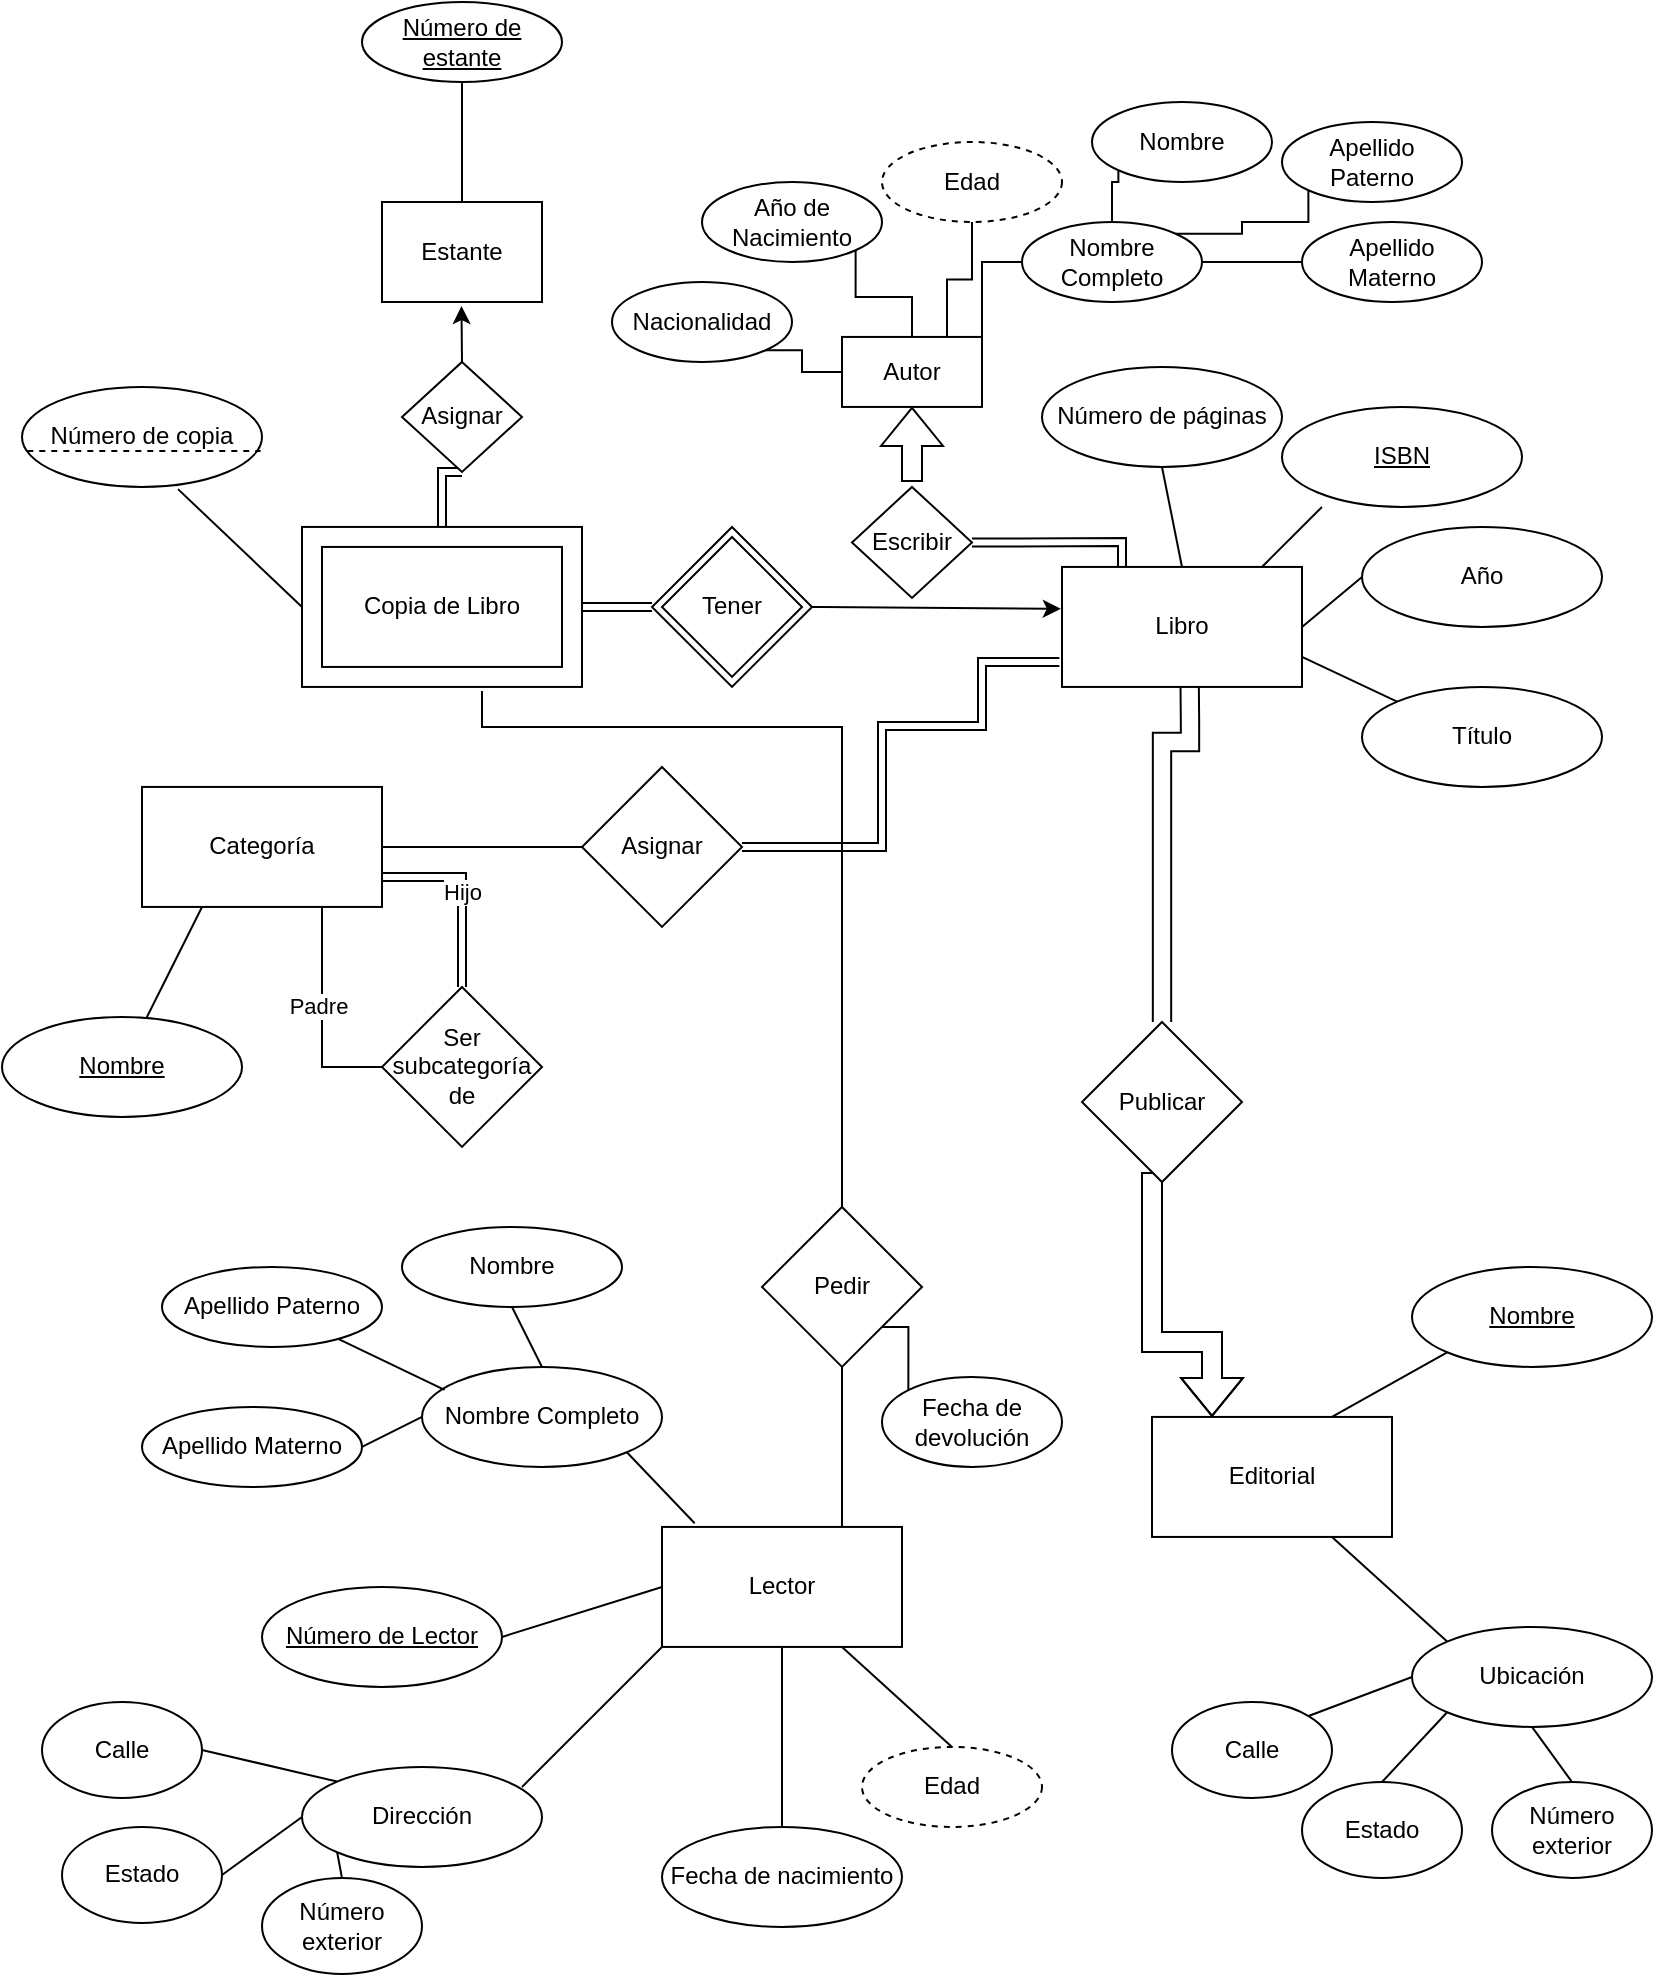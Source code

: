 <mxfile version="24.7.10">
  <diagram name="Page-1" id="eqq6CvEaXlRUar0ok19Y">
    <mxGraphModel grid="1" page="1" gridSize="10" guides="1" tooltips="1" connect="1" arrows="1" fold="1" pageScale="1" pageWidth="850" pageHeight="1100" background="none" math="0" shadow="0">
      <root>
        <mxCell id="0" />
        <mxCell id="1" parent="0" />
        <mxCell id="QWLUl-Ayc574_Iat3-mf-1" value="" style="rounded=0;whiteSpace=wrap;html=1;" vertex="1" parent="1">
          <mxGeometry x="155" y="372.47" width="140" height="80" as="geometry" />
        </mxCell>
        <mxCell id="UNGKWyFu4V4kKL_8pKXb-60" style="edgeStyle=orthogonalEdgeStyle;rounded=0;orthogonalLoop=1;jettySize=auto;html=1;endArrow=none;endFill=0;" edge="1" parent="1" target="UNGKWyFu4V4kKL_8pKXb-58">
          <mxGeometry relative="1" as="geometry">
            <Array as="points">
              <mxPoint x="245" y="454.47" />
              <mxPoint x="245" y="472.47" />
              <mxPoint x="425" y="472.47" />
            </Array>
            <mxPoint x="245" y="454.47" as="sourcePoint" />
          </mxGeometry>
        </mxCell>
        <mxCell id="UNGKWyFu4V4kKL_8pKXb-1" value="Copia de Libro" style="rounded=0;whiteSpace=wrap;html=1;" vertex="1" parent="1">
          <mxGeometry x="165" y="382.47" width="120" height="60" as="geometry" />
        </mxCell>
        <mxCell id="UNGKWyFu4V4kKL_8pKXb-2" value="Número de copia" style="ellipse;whiteSpace=wrap;html=1;" vertex="1" parent="1">
          <mxGeometry x="15" y="302.47" width="120" height="50" as="geometry" />
        </mxCell>
        <mxCell id="UNGKWyFu4V4kKL_8pKXb-4" value="Libro" style="rounded=0;whiteSpace=wrap;html=1;" vertex="1" parent="1">
          <mxGeometry x="535" y="392.47" width="120" height="60" as="geometry" />
        </mxCell>
        <mxCell id="UNGKWyFu4V4kKL_8pKXb-5" value="&lt;u&gt;ISBN&lt;/u&gt;" style="ellipse;whiteSpace=wrap;html=1;" vertex="1" parent="1">
          <mxGeometry x="645" y="312.47" width="120" height="50" as="geometry" />
        </mxCell>
        <mxCell id="UNGKWyFu4V4kKL_8pKXb-6" value="Año" style="ellipse;whiteSpace=wrap;html=1;" vertex="1" parent="1">
          <mxGeometry x="685" y="372.47" width="120" height="50" as="geometry" />
        </mxCell>
        <mxCell id="UNGKWyFu4V4kKL_8pKXb-7" value="Título" style="ellipse;whiteSpace=wrap;html=1;" vertex="1" parent="1">
          <mxGeometry x="685" y="452.47" width="120" height="50" as="geometry" />
        </mxCell>
        <mxCell id="QWLUl-Ayc574_Iat3-mf-25" style="edgeStyle=orthogonalEdgeStyle;rounded=0;orthogonalLoop=1;jettySize=auto;html=1;entryX=0;entryY=1;entryDx=0;entryDy=0;endArrow=none;endFill=0;" edge="1" parent="1" source="UNGKWyFu4V4kKL_8pKXb-8" target="QWLUl-Ayc574_Iat3-mf-17">
          <mxGeometry relative="1" as="geometry" />
        </mxCell>
        <mxCell id="QWLUl-Ayc574_Iat3-mf-26" style="edgeStyle=orthogonalEdgeStyle;rounded=0;orthogonalLoop=1;jettySize=auto;html=1;exitX=1;exitY=0;exitDx=0;exitDy=0;entryX=0;entryY=1;entryDx=0;entryDy=0;endArrow=none;endFill=0;" edge="1" parent="1" source="UNGKWyFu4V4kKL_8pKXb-8" target="QWLUl-Ayc574_Iat3-mf-18">
          <mxGeometry relative="1" as="geometry">
            <Array as="points">
              <mxPoint x="625" y="226" />
              <mxPoint x="625" y="220" />
              <mxPoint x="658" y="220" />
            </Array>
          </mxGeometry>
        </mxCell>
        <mxCell id="QWLUl-Ayc574_Iat3-mf-27" style="edgeStyle=orthogonalEdgeStyle;rounded=0;orthogonalLoop=1;jettySize=auto;html=1;entryX=0;entryY=0.5;entryDx=0;entryDy=0;endArrow=none;endFill=0;" edge="1" parent="1" source="UNGKWyFu4V4kKL_8pKXb-8" target="QWLUl-Ayc574_Iat3-mf-19">
          <mxGeometry relative="1" as="geometry" />
        </mxCell>
        <mxCell id="UNGKWyFu4V4kKL_8pKXb-8" value="Nombre Completo" style="ellipse;whiteSpace=wrap;html=1;" vertex="1" parent="1">
          <mxGeometry x="515" y="220" width="90" height="40" as="geometry" />
        </mxCell>
        <mxCell id="UNGKWyFu4V4kKL_8pKXb-9" value="Número de páginas" style="ellipse;whiteSpace=wrap;html=1;" vertex="1" parent="1">
          <mxGeometry x="525" y="292.47" width="120" height="50" as="geometry" />
        </mxCell>
        <mxCell id="UNGKWyFu4V4kKL_8pKXb-10" value="Editorial" style="rounded=0;whiteSpace=wrap;html=1;" vertex="1" parent="1">
          <mxGeometry x="580" y="817.47" width="120" height="60" as="geometry" />
        </mxCell>
        <mxCell id="UNGKWyFu4V4kKL_8pKXb-11" value="&lt;u&gt;Nombre&lt;/u&gt;" style="ellipse;whiteSpace=wrap;html=1;" vertex="1" parent="1">
          <mxGeometry x="710" y="742.47" width="120" height="50" as="geometry" />
        </mxCell>
        <mxCell id="UNGKWyFu4V4kKL_8pKXb-12" value="Ubicación" style="ellipse;whiteSpace=wrap;html=1;" vertex="1" parent="1">
          <mxGeometry x="710" y="922.47" width="120" height="50" as="geometry" />
        </mxCell>
        <mxCell id="UNGKWyFu4V4kKL_8pKXb-56" style="edgeStyle=orthogonalEdgeStyle;rounded=0;orthogonalLoop=1;jettySize=auto;html=1;exitX=0.75;exitY=1;exitDx=0;exitDy=0;entryX=0;entryY=0.5;entryDx=0;entryDy=0;endArrow=none;endFill=0;" edge="1" parent="1" source="UNGKWyFu4V4kKL_8pKXb-13" target="UNGKWyFu4V4kKL_8pKXb-55">
          <mxGeometry relative="1" as="geometry" />
        </mxCell>
        <mxCell id="QWLUl-Ayc574_Iat3-mf-9" value="Padre" style="edgeLabel;html=1;align=center;verticalAlign=middle;resizable=0;points=[];" vertex="1" connectable="0" parent="UNGKWyFu4V4kKL_8pKXb-56">
          <mxGeometry x="-0.108" y="-2" relative="1" as="geometry">
            <mxPoint as="offset" />
          </mxGeometry>
        </mxCell>
        <mxCell id="UNGKWyFu4V4kKL_8pKXb-13" value="Categoría" style="rounded=0;whiteSpace=wrap;html=1;" vertex="1" parent="1">
          <mxGeometry x="75" y="502.47" width="120" height="60" as="geometry" />
        </mxCell>
        <mxCell id="UNGKWyFu4V4kKL_8pKXb-14" value="&lt;u&gt;Nombre&lt;/u&gt;" style="ellipse;whiteSpace=wrap;html=1;" vertex="1" parent="1">
          <mxGeometry x="5" y="617.47" width="120" height="50" as="geometry" />
        </mxCell>
        <mxCell id="UNGKWyFu4V4kKL_8pKXb-59" style="edgeStyle=orthogonalEdgeStyle;rounded=0;orthogonalLoop=1;jettySize=auto;html=1;exitX=0.75;exitY=0;exitDx=0;exitDy=0;entryX=0.5;entryY=1;entryDx=0;entryDy=0;endArrow=none;endFill=0;" edge="1" parent="1" source="UNGKWyFu4V4kKL_8pKXb-15" target="UNGKWyFu4V4kKL_8pKXb-58">
          <mxGeometry relative="1" as="geometry" />
        </mxCell>
        <mxCell id="UNGKWyFu4V4kKL_8pKXb-15" value="Lector" style="rounded=0;whiteSpace=wrap;html=1;" vertex="1" parent="1">
          <mxGeometry x="335" y="872.47" width="120" height="60" as="geometry" />
        </mxCell>
        <mxCell id="UNGKWyFu4V4kKL_8pKXb-16" value="Nombre Completo" style="ellipse;whiteSpace=wrap;html=1;" vertex="1" parent="1">
          <mxGeometry x="215" y="792.47" width="120" height="50" as="geometry" />
        </mxCell>
        <mxCell id="UNGKWyFu4V4kKL_8pKXb-17" value="Nombre" style="ellipse;whiteSpace=wrap;html=1;" vertex="1" parent="1">
          <mxGeometry x="205" y="722.47" width="110" height="40" as="geometry" />
        </mxCell>
        <mxCell id="UNGKWyFu4V4kKL_8pKXb-18" value="Apellido Paterno" style="ellipse;whiteSpace=wrap;html=1;" vertex="1" parent="1">
          <mxGeometry x="85" y="742.47" width="110" height="40" as="geometry" />
        </mxCell>
        <mxCell id="UNGKWyFu4V4kKL_8pKXb-19" value="Apellido Materno" style="ellipse;whiteSpace=wrap;html=1;" vertex="1" parent="1">
          <mxGeometry x="75" y="812.47" width="110" height="40" as="geometry" />
        </mxCell>
        <mxCell id="UNGKWyFu4V4kKL_8pKXb-20" value="Dirección" style="ellipse;whiteSpace=wrap;html=1;" vertex="1" parent="1">
          <mxGeometry x="155" y="992.47" width="120" height="50" as="geometry" />
        </mxCell>
        <mxCell id="UNGKWyFu4V4kKL_8pKXb-21" value="Fecha de nacimiento" style="ellipse;whiteSpace=wrap;html=1;" vertex="1" parent="1">
          <mxGeometry x="335" y="1022.47" width="120" height="50" as="geometry" />
        </mxCell>
        <mxCell id="UNGKWyFu4V4kKL_8pKXb-22" value="&lt;u&gt;Número de Lector&lt;/u&gt;" style="ellipse;whiteSpace=wrap;html=1;" vertex="1" parent="1">
          <mxGeometry x="135" y="902.47" width="120" height="50" as="geometry" />
        </mxCell>
        <mxCell id="UNGKWyFu4V4kKL_8pKXb-24" value="" style="endArrow=none;html=1;rounded=0;exitX=0;exitY=0.5;exitDx=0;exitDy=0;entryX=0.65;entryY=1.022;entryDx=0;entryDy=0;entryPerimeter=0;" edge="1" parent="1" source="QWLUl-Ayc574_Iat3-mf-1" target="UNGKWyFu4V4kKL_8pKXb-2">
          <mxGeometry width="50" height="50" relative="1" as="geometry">
            <mxPoint x="85" y="452.47" as="sourcePoint" />
            <mxPoint x="95" y="372.47" as="targetPoint" />
          </mxGeometry>
        </mxCell>
        <mxCell id="UNGKWyFu4V4kKL_8pKXb-25" value="" style="endArrow=none;html=1;rounded=0;entryX=0;entryY=1;entryDx=0;entryDy=0;exitX=0.75;exitY=0;exitDx=0;exitDy=0;" edge="1" parent="1" source="UNGKWyFu4V4kKL_8pKXb-10" target="UNGKWyFu4V4kKL_8pKXb-11">
          <mxGeometry width="50" height="50" relative="1" as="geometry">
            <mxPoint x="625" y="787.47" as="sourcePoint" />
            <mxPoint x="675" y="737.47" as="targetPoint" />
          </mxGeometry>
        </mxCell>
        <mxCell id="UNGKWyFu4V4kKL_8pKXb-26" value="" style="endArrow=none;html=1;rounded=0;exitX=0.75;exitY=1;exitDx=0;exitDy=0;entryX=0;entryY=0;entryDx=0;entryDy=0;" edge="1" parent="1" source="UNGKWyFu4V4kKL_8pKXb-10" target="UNGKWyFu4V4kKL_8pKXb-12">
          <mxGeometry width="50" height="50" relative="1" as="geometry">
            <mxPoint x="535" y="817.47" as="sourcePoint" />
            <mxPoint x="710" y="827.47" as="targetPoint" />
          </mxGeometry>
        </mxCell>
        <mxCell id="UNGKWyFu4V4kKL_8pKXb-27" value="" style="endArrow=none;html=1;rounded=0;entryX=0.136;entryY=-0.031;entryDx=0;entryDy=0;entryPerimeter=0;exitX=1;exitY=1;exitDx=0;exitDy=0;" edge="1" parent="1" source="UNGKWyFu4V4kKL_8pKXb-16" target="UNGKWyFu4V4kKL_8pKXb-15">
          <mxGeometry width="50" height="50" relative="1" as="geometry">
            <mxPoint x="295" y="892.47" as="sourcePoint" />
            <mxPoint x="345" y="842.47" as="targetPoint" />
          </mxGeometry>
        </mxCell>
        <mxCell id="UNGKWyFu4V4kKL_8pKXb-28" value="" style="endArrow=none;html=1;rounded=0;entryX=0;entryY=0.5;entryDx=0;entryDy=0;exitX=1;exitY=0.5;exitDx=0;exitDy=0;" edge="1" parent="1" source="UNGKWyFu4V4kKL_8pKXb-22" target="UNGKWyFu4V4kKL_8pKXb-15">
          <mxGeometry width="50" height="50" relative="1" as="geometry">
            <mxPoint x="265" y="942.47" as="sourcePoint" />
            <mxPoint x="315" y="892.47" as="targetPoint" />
          </mxGeometry>
        </mxCell>
        <mxCell id="UNGKWyFu4V4kKL_8pKXb-29" value="" style="endArrow=none;html=1;rounded=0;entryX=0;entryY=1;entryDx=0;entryDy=0;" edge="1" parent="1" target="UNGKWyFu4V4kKL_8pKXb-15">
          <mxGeometry width="50" height="50" relative="1" as="geometry">
            <mxPoint x="265" y="1002.47" as="sourcePoint" />
            <mxPoint x="315" y="952.47" as="targetPoint" />
          </mxGeometry>
        </mxCell>
        <mxCell id="UNGKWyFu4V4kKL_8pKXb-30" value="" style="endArrow=none;html=1;rounded=0;entryX=0.5;entryY=1;entryDx=0;entryDy=0;exitX=0.5;exitY=0;exitDx=0;exitDy=0;" edge="1" parent="1" source="UNGKWyFu4V4kKL_8pKXb-21" target="UNGKWyFu4V4kKL_8pKXb-15">
          <mxGeometry width="50" height="50" relative="1" as="geometry">
            <mxPoint x="395" y="1012.47" as="sourcePoint" />
            <mxPoint x="445" y="962.47" as="targetPoint" />
          </mxGeometry>
        </mxCell>
        <mxCell id="UNGKWyFu4V4kKL_8pKXb-31" value="" style="endArrow=none;html=1;rounded=0;entryX=0.5;entryY=1;entryDx=0;entryDy=0;" edge="1" parent="1" target="UNGKWyFu4V4kKL_8pKXb-17">
          <mxGeometry width="50" height="50" relative="1" as="geometry">
            <mxPoint x="275" y="792.47" as="sourcePoint" />
            <mxPoint x="325" y="742.47" as="targetPoint" />
          </mxGeometry>
        </mxCell>
        <mxCell id="UNGKWyFu4V4kKL_8pKXb-32" value="" style="endArrow=none;html=1;rounded=0;entryX=0.094;entryY=0.23;entryDx=0;entryDy=0;entryPerimeter=0;" edge="1" parent="1" source="UNGKWyFu4V4kKL_8pKXb-18" target="UNGKWyFu4V4kKL_8pKXb-16">
          <mxGeometry width="50" height="50" relative="1" as="geometry">
            <mxPoint x="175" y="842.47" as="sourcePoint" />
            <mxPoint x="225" y="792.47" as="targetPoint" />
          </mxGeometry>
        </mxCell>
        <mxCell id="UNGKWyFu4V4kKL_8pKXb-33" value="" style="endArrow=none;html=1;rounded=0;entryX=0;entryY=0.5;entryDx=0;entryDy=0;" edge="1" parent="1" target="UNGKWyFu4V4kKL_8pKXb-16">
          <mxGeometry width="50" height="50" relative="1" as="geometry">
            <mxPoint x="185" y="832.47" as="sourcePoint" />
            <mxPoint x="235" y="782.47" as="targetPoint" />
          </mxGeometry>
        </mxCell>
        <mxCell id="UNGKWyFu4V4kKL_8pKXb-34" value="" style="endArrow=none;html=1;rounded=0;entryX=0.5;entryY=1;entryDx=0;entryDy=0;" edge="1" parent="1" target="UNGKWyFu4V4kKL_8pKXb-9">
          <mxGeometry width="50" height="50" relative="1" as="geometry">
            <mxPoint x="595" y="392.47" as="sourcePoint" />
            <mxPoint x="645" y="342.47" as="targetPoint" />
          </mxGeometry>
        </mxCell>
        <mxCell id="UNGKWyFu4V4kKL_8pKXb-35" value="" style="endArrow=none;html=1;rounded=0;" edge="1" parent="1">
          <mxGeometry width="50" height="50" relative="1" as="geometry">
            <mxPoint x="635" y="392.47" as="sourcePoint" />
            <mxPoint x="665" y="362.47" as="targetPoint" />
          </mxGeometry>
        </mxCell>
        <mxCell id="UNGKWyFu4V4kKL_8pKXb-37" value="" style="endArrow=none;html=1;rounded=0;entryX=0;entryY=0.5;entryDx=0;entryDy=0;" edge="1" parent="1" target="UNGKWyFu4V4kKL_8pKXb-6">
          <mxGeometry width="50" height="50" relative="1" as="geometry">
            <mxPoint x="655" y="422.47" as="sourcePoint" />
            <mxPoint x="705" y="372.47" as="targetPoint" />
          </mxGeometry>
        </mxCell>
        <mxCell id="UNGKWyFu4V4kKL_8pKXb-39" value="" style="endArrow=none;html=1;rounded=0;entryX=1;entryY=0.75;entryDx=0;entryDy=0;exitX=0;exitY=0;exitDx=0;exitDy=0;" edge="1" parent="1" source="UNGKWyFu4V4kKL_8pKXb-7" target="UNGKWyFu4V4kKL_8pKXb-4">
          <mxGeometry width="50" height="50" relative="1" as="geometry">
            <mxPoint x="635" y="542.47" as="sourcePoint" />
            <mxPoint x="685" y="492.47" as="targetPoint" />
          </mxGeometry>
        </mxCell>
        <mxCell id="UNGKWyFu4V4kKL_8pKXb-40" value="" style="endArrow=none;html=1;rounded=0;entryX=0.25;entryY=1;entryDx=0;entryDy=0;" edge="1" parent="1" source="UNGKWyFu4V4kKL_8pKXb-14" target="UNGKWyFu4V4kKL_8pKXb-13">
          <mxGeometry width="50" height="50" relative="1" as="geometry">
            <mxPoint x="175" y="602.47" as="sourcePoint" />
            <mxPoint x="225" y="552.47" as="targetPoint" />
          </mxGeometry>
        </mxCell>
        <mxCell id="UNGKWyFu4V4kKL_8pKXb-53" style="edgeStyle=orthogonalEdgeStyle;rounded=0;orthogonalLoop=1;jettySize=auto;html=1;entryX=1;entryY=0.5;entryDx=0;entryDy=0;endArrow=none;endFill=0;shape=link;" edge="1" parent="1" source="UNGKWyFu4V4kKL_8pKXb-43" target="QWLUl-Ayc574_Iat3-mf-1">
          <mxGeometry relative="1" as="geometry" />
        </mxCell>
        <mxCell id="UNGKWyFu4V4kKL_8pKXb-54" style="edgeStyle=orthogonalEdgeStyle;rounded=0;orthogonalLoop=1;jettySize=auto;html=1;entryX=-0.005;entryY=0.349;entryDx=0;entryDy=0;exitX=1;exitY=0.5;exitDx=0;exitDy=0;entryPerimeter=0;" edge="1" parent="1" source="UNGKWyFu4V4kKL_8pKXb-43" target="UNGKWyFu4V4kKL_8pKXb-4">
          <mxGeometry relative="1" as="geometry">
            <Array as="points">
              <mxPoint x="415" y="413" />
              <mxPoint x="534" y="413" />
            </Array>
            <mxPoint x="415" y="412.47" as="sourcePoint" />
          </mxGeometry>
        </mxCell>
        <mxCell id="UNGKWyFu4V4kKL_8pKXb-43" value="Tener" style="rhombus;whiteSpace=wrap;html=1;" vertex="1" parent="1">
          <mxGeometry x="330" y="372.47" width="80" height="80" as="geometry" />
        </mxCell>
        <mxCell id="UNGKWyFu4V4kKL_8pKXb-48" style="edgeStyle=orthogonalEdgeStyle;rounded=0;orthogonalLoop=1;jettySize=auto;html=1;entryX=0.25;entryY=0;entryDx=0;entryDy=0;endArrow=classic;endFill=1;shape=flexArrow;" edge="1" parent="1" source="UNGKWyFu4V4kKL_8pKXb-45" target="UNGKWyFu4V4kKL_8pKXb-10">
          <mxGeometry relative="1" as="geometry">
            <Array as="points">
              <mxPoint x="580" y="780" />
              <mxPoint x="610" y="780" />
            </Array>
          </mxGeometry>
        </mxCell>
        <mxCell id="UNGKWyFu4V4kKL_8pKXb-45" value="Publicar" style="rhombus;whiteSpace=wrap;html=1;" vertex="1" parent="1">
          <mxGeometry x="545" y="620" width="80" height="80" as="geometry" />
        </mxCell>
        <mxCell id="UNGKWyFu4V4kKL_8pKXb-47" style="edgeStyle=orthogonalEdgeStyle;rounded=0;orthogonalLoop=1;jettySize=auto;html=1;exitX=0.5;exitY=0;exitDx=0;exitDy=0;endArrow=none;endFill=0;shape=link;width=9.167;entryX=0.532;entryY=0.992;entryDx=0;entryDy=0;entryPerimeter=0;" edge="1" parent="1" source="UNGKWyFu4V4kKL_8pKXb-45" target="UNGKWyFu4V4kKL_8pKXb-4">
          <mxGeometry relative="1" as="geometry">
            <Array as="points">
              <mxPoint x="585" y="480" />
              <mxPoint x="599" y="480" />
              <mxPoint x="599" y="470" />
            </Array>
            <mxPoint x="590" y="500" as="targetPoint" />
          </mxGeometry>
        </mxCell>
        <mxCell id="UNGKWyFu4V4kKL_8pKXb-51" style="edgeStyle=orthogonalEdgeStyle;rounded=0;orthogonalLoop=1;jettySize=auto;html=1;entryX=1;entryY=0.5;entryDx=0;entryDy=0;endArrow=none;endFill=0;" edge="1" parent="1" source="UNGKWyFu4V4kKL_8pKXb-49" target="UNGKWyFu4V4kKL_8pKXb-13">
          <mxGeometry relative="1" as="geometry" />
        </mxCell>
        <mxCell id="UNGKWyFu4V4kKL_8pKXb-52" style="edgeStyle=orthogonalEdgeStyle;rounded=0;orthogonalLoop=1;jettySize=auto;html=1;entryX=-0.011;entryY=0.784;entryDx=0;entryDy=0;entryPerimeter=0;endArrow=none;endFill=0;shape=link;" edge="1" parent="1" source="UNGKWyFu4V4kKL_8pKXb-49" target="UNGKWyFu4V4kKL_8pKXb-4">
          <mxGeometry relative="1" as="geometry">
            <Array as="points">
              <mxPoint x="445" y="533" />
              <mxPoint x="445" y="472" />
              <mxPoint x="495" y="472" />
              <mxPoint x="495" y="440" />
              <mxPoint x="534" y="440" />
            </Array>
            <mxPoint x="525" y="412.47" as="targetPoint" />
          </mxGeometry>
        </mxCell>
        <mxCell id="UNGKWyFu4V4kKL_8pKXb-49" value="Asignar" style="rhombus;whiteSpace=wrap;html=1;" vertex="1" parent="1">
          <mxGeometry x="295" y="492.47" width="80" height="80" as="geometry" />
        </mxCell>
        <mxCell id="UNGKWyFu4V4kKL_8pKXb-57" value="Hijo" style="edgeStyle=orthogonalEdgeStyle;rounded=0;orthogonalLoop=1;jettySize=auto;html=1;entryX=1;entryY=0.75;entryDx=0;entryDy=0;endArrow=none;endFill=0;shape=link;" edge="1" parent="1" source="UNGKWyFu4V4kKL_8pKXb-55" target="UNGKWyFu4V4kKL_8pKXb-13">
          <mxGeometry relative="1" as="geometry" />
        </mxCell>
        <mxCell id="UNGKWyFu4V4kKL_8pKXb-55" value="Ser subcategoría de" style="rhombus;whiteSpace=wrap;html=1;" vertex="1" parent="1">
          <mxGeometry x="195" y="602.47" width="80" height="80" as="geometry" />
        </mxCell>
        <mxCell id="UNGKWyFu4V4kKL_8pKXb-58" value="Pedir" style="rhombus;whiteSpace=wrap;html=1;" vertex="1" parent="1">
          <mxGeometry x="385" y="712.47" width="80" height="80" as="geometry" />
        </mxCell>
        <mxCell id="QWLUl-Ayc574_Iat3-mf-2" value="Tener" style="rhombus;whiteSpace=wrap;html=1;" vertex="1" parent="1">
          <mxGeometry x="335" y="377.47" width="70" height="70" as="geometry" />
        </mxCell>
        <mxCell id="QWLUl-Ayc574_Iat3-mf-3" value="Estante" style="rounded=0;whiteSpace=wrap;html=1;" vertex="1" parent="1">
          <mxGeometry x="195" y="210" width="80" height="50" as="geometry" />
        </mxCell>
        <mxCell id="QWLUl-Ayc574_Iat3-mf-5" style="edgeStyle=orthogonalEdgeStyle;rounded=0;orthogonalLoop=1;jettySize=auto;html=1;exitX=0.5;exitY=0;exitDx=0;exitDy=0;" edge="1" parent="1" source="QWLUl-Ayc574_Iat3-mf-4">
          <mxGeometry relative="1" as="geometry">
            <mxPoint x="234.74" y="279.97" as="sourcePoint" />
            <mxPoint x="234.74" y="262" as="targetPoint" />
          </mxGeometry>
        </mxCell>
        <mxCell id="QWLUl-Ayc574_Iat3-mf-8" style="edgeStyle=orthogonalEdgeStyle;rounded=0;orthogonalLoop=1;jettySize=auto;html=1;exitX=0.5;exitY=1;exitDx=0;exitDy=0;entryX=0.5;entryY=0;entryDx=0;entryDy=0;endArrow=none;endFill=0;shape=link;" edge="1" parent="1" source="QWLUl-Ayc574_Iat3-mf-4" target="QWLUl-Ayc574_Iat3-mf-1">
          <mxGeometry relative="1" as="geometry" />
        </mxCell>
        <mxCell id="QWLUl-Ayc574_Iat3-mf-4" value="Asignar" style="rhombus;whiteSpace=wrap;html=1;" vertex="1" parent="1">
          <mxGeometry x="205" y="289.97" width="60" height="55" as="geometry" />
        </mxCell>
        <mxCell id="QWLUl-Ayc574_Iat3-mf-10" value="Fecha de devolución" style="ellipse;whiteSpace=wrap;html=1;" vertex="1" parent="1">
          <mxGeometry x="445" y="797.47" width="90" height="45" as="geometry" />
        </mxCell>
        <mxCell id="QWLUl-Ayc574_Iat3-mf-11" style="edgeStyle=orthogonalEdgeStyle;rounded=0;orthogonalLoop=1;jettySize=auto;html=1;exitX=1;exitY=1;exitDx=0;exitDy=0;entryX=0;entryY=0;entryDx=0;entryDy=0;endArrow=none;endFill=0;" edge="1" parent="1" source="UNGKWyFu4V4kKL_8pKXb-58" target="QWLUl-Ayc574_Iat3-mf-10">
          <mxGeometry relative="1" as="geometry" />
        </mxCell>
        <mxCell id="QWLUl-Ayc574_Iat3-mf-12" value="" style="endArrow=none;dashed=1;html=1;rounded=0;entryX=0.994;entryY=0.64;entryDx=0;entryDy=0;exitX=0.022;exitY=0.64;exitDx=0;exitDy=0;exitPerimeter=0;entryPerimeter=0;" edge="1" parent="1" source="UNGKWyFu4V4kKL_8pKXb-2" target="UNGKWyFu4V4kKL_8pKXb-2">
          <mxGeometry width="50" height="50" relative="1" as="geometry">
            <mxPoint x="45" y="372.47" as="sourcePoint" />
            <mxPoint x="95" y="322.47" as="targetPoint" />
          </mxGeometry>
        </mxCell>
        <mxCell id="QWLUl-Ayc574_Iat3-mf-21" style="edgeStyle=orthogonalEdgeStyle;rounded=0;orthogonalLoop=1;jettySize=auto;html=1;entryX=1;entryY=1;entryDx=0;entryDy=0;endArrow=none;endFill=0;" edge="1" parent="1" source="QWLUl-Ayc574_Iat3-mf-13" target="QWLUl-Ayc574_Iat3-mf-15">
          <mxGeometry relative="1" as="geometry" />
        </mxCell>
        <mxCell id="QWLUl-Ayc574_Iat3-mf-22" style="edgeStyle=orthogonalEdgeStyle;rounded=0;orthogonalLoop=1;jettySize=auto;html=1;entryX=1;entryY=1;entryDx=0;entryDy=0;endArrow=none;endFill=0;" edge="1" parent="1" source="QWLUl-Ayc574_Iat3-mf-13" target="QWLUl-Ayc574_Iat3-mf-14">
          <mxGeometry relative="1" as="geometry" />
        </mxCell>
        <mxCell id="QWLUl-Ayc574_Iat3-mf-23" style="edgeStyle=orthogonalEdgeStyle;rounded=0;orthogonalLoop=1;jettySize=auto;html=1;exitX=0.75;exitY=0;exitDx=0;exitDy=0;entryX=0.5;entryY=1;entryDx=0;entryDy=0;endArrow=none;endFill=0;" edge="1" parent="1" source="QWLUl-Ayc574_Iat3-mf-13" target="QWLUl-Ayc574_Iat3-mf-16">
          <mxGeometry relative="1" as="geometry" />
        </mxCell>
        <mxCell id="QWLUl-Ayc574_Iat3-mf-24" style="edgeStyle=orthogonalEdgeStyle;rounded=0;orthogonalLoop=1;jettySize=auto;html=1;exitX=1;exitY=0;exitDx=0;exitDy=0;entryX=0;entryY=0.5;entryDx=0;entryDy=0;endArrow=none;endFill=0;" edge="1" parent="1" source="QWLUl-Ayc574_Iat3-mf-13" target="UNGKWyFu4V4kKL_8pKXb-8">
          <mxGeometry relative="1" as="geometry" />
        </mxCell>
        <mxCell id="QWLUl-Ayc574_Iat3-mf-13" value="Autor" style="rounded=0;whiteSpace=wrap;html=1;" vertex="1" parent="1">
          <mxGeometry x="425" y="277.47" width="70" height="35" as="geometry" />
        </mxCell>
        <mxCell id="QWLUl-Ayc574_Iat3-mf-14" value="Nacionalidad" style="ellipse;whiteSpace=wrap;html=1;" vertex="1" parent="1">
          <mxGeometry x="310" y="249.97" width="90" height="40" as="geometry" />
        </mxCell>
        <mxCell id="QWLUl-Ayc574_Iat3-mf-15" value="Año de Nacimiento" style="ellipse;whiteSpace=wrap;html=1;" vertex="1" parent="1">
          <mxGeometry x="355" y="200" width="90" height="40" as="geometry" />
        </mxCell>
        <mxCell id="QWLUl-Ayc574_Iat3-mf-16" value="Edad" style="ellipse;whiteSpace=wrap;html=1;dashed=1;" vertex="1" parent="1">
          <mxGeometry x="445" y="180" width="90" height="40" as="geometry" />
        </mxCell>
        <mxCell id="QWLUl-Ayc574_Iat3-mf-17" value="Nombre" style="ellipse;whiteSpace=wrap;html=1;" vertex="1" parent="1">
          <mxGeometry x="550" y="160" width="90" height="40" as="geometry" />
        </mxCell>
        <mxCell id="QWLUl-Ayc574_Iat3-mf-18" value="Apellido Paterno" style="ellipse;whiteSpace=wrap;html=1;" vertex="1" parent="1">
          <mxGeometry x="645" y="170" width="90" height="40" as="geometry" />
        </mxCell>
        <mxCell id="QWLUl-Ayc574_Iat3-mf-19" value="Apellido Materno" style="ellipse;whiteSpace=wrap;html=1;" vertex="1" parent="1">
          <mxGeometry x="655" y="220" width="90" height="40" as="geometry" />
        </mxCell>
        <mxCell id="QWLUl-Ayc574_Iat3-mf-30" style="edgeStyle=orthogonalEdgeStyle;rounded=0;orthogonalLoop=1;jettySize=auto;html=1;entryX=0.25;entryY=0;entryDx=0;entryDy=0;endArrow=none;endFill=0;shape=link;" edge="1" parent="1" source="QWLUl-Ayc574_Iat3-mf-28" target="UNGKWyFu4V4kKL_8pKXb-4">
          <mxGeometry relative="1" as="geometry">
            <Array as="points">
              <mxPoint x="513" y="380" />
              <mxPoint x="565" y="380" />
            </Array>
          </mxGeometry>
        </mxCell>
        <mxCell id="QWLUl-Ayc574_Iat3-mf-28" value="Escribir" style="rhombus;whiteSpace=wrap;html=1;" vertex="1" parent="1">
          <mxGeometry x="430" y="352.47" width="60" height="55.53" as="geometry" />
        </mxCell>
        <mxCell id="uDJp7LK6BAgmov9QdYrh-1" value="Calle" style="ellipse;whiteSpace=wrap;html=1;" vertex="1" parent="1">
          <mxGeometry x="590" y="960" width="80" height="48" as="geometry" />
        </mxCell>
        <mxCell id="uDJp7LK6BAgmov9QdYrh-2" value="Estado" style="ellipse;whiteSpace=wrap;html=1;" vertex="1" parent="1">
          <mxGeometry x="655" y="1000" width="80" height="48" as="geometry" />
        </mxCell>
        <mxCell id="uDJp7LK6BAgmov9QdYrh-3" value="Número exterior" style="ellipse;whiteSpace=wrap;html=1;" vertex="1" parent="1">
          <mxGeometry x="750" y="1000" width="80" height="48" as="geometry" />
        </mxCell>
        <mxCell id="uDJp7LK6BAgmov9QdYrh-4" value="Calle" style="ellipse;whiteSpace=wrap;html=1;" vertex="1" parent="1">
          <mxGeometry x="25" y="960" width="80" height="48" as="geometry" />
        </mxCell>
        <mxCell id="uDJp7LK6BAgmov9QdYrh-5" value="Estado" style="ellipse;whiteSpace=wrap;html=1;" vertex="1" parent="1">
          <mxGeometry x="35" y="1022.47" width="80" height="48" as="geometry" />
        </mxCell>
        <mxCell id="uDJp7LK6BAgmov9QdYrh-6" value="Número exterior" style="ellipse;whiteSpace=wrap;html=1;" vertex="1" parent="1">
          <mxGeometry x="135" y="1048" width="80" height="48" as="geometry" />
        </mxCell>
        <mxCell id="uDJp7LK6BAgmov9QdYrh-7" value="" style="endArrow=none;html=1;rounded=0;entryX=0;entryY=0;entryDx=0;entryDy=0;exitX=1;exitY=0.5;exitDx=0;exitDy=0;" edge="1" parent="1" source="uDJp7LK6BAgmov9QdYrh-4" target="UNGKWyFu4V4kKL_8pKXb-20">
          <mxGeometry width="50" height="50" relative="1" as="geometry">
            <mxPoint x="130" y="1000" as="sourcePoint" />
            <mxPoint x="180" y="950" as="targetPoint" />
          </mxGeometry>
        </mxCell>
        <mxCell id="uDJp7LK6BAgmov9QdYrh-8" value="" style="endArrow=none;html=1;rounded=0;entryX=0;entryY=0.5;entryDx=0;entryDy=0;exitX=1;exitY=0.5;exitDx=0;exitDy=0;" edge="1" parent="1" source="uDJp7LK6BAgmov9QdYrh-5" target="UNGKWyFu4V4kKL_8pKXb-20">
          <mxGeometry width="50" height="50" relative="1" as="geometry">
            <mxPoint x="75" y="1009.47" as="sourcePoint" />
            <mxPoint x="142" y="1025.47" as="targetPoint" />
          </mxGeometry>
        </mxCell>
        <mxCell id="uDJp7LK6BAgmov9QdYrh-9" value="" style="endArrow=none;html=1;rounded=0;entryX=0;entryY=1;entryDx=0;entryDy=0;exitX=0.5;exitY=0;exitDx=0;exitDy=0;" edge="1" parent="1" source="uDJp7LK6BAgmov9QdYrh-6" target="UNGKWyFu4V4kKL_8pKXb-20">
          <mxGeometry width="50" height="50" relative="1" as="geometry">
            <mxPoint x="125" y="1056" as="sourcePoint" />
            <mxPoint x="165" y="1027" as="targetPoint" />
          </mxGeometry>
        </mxCell>
        <mxCell id="uDJp7LK6BAgmov9QdYrh-11" value="" style="endArrow=none;html=1;rounded=0;exitX=1;exitY=0;exitDx=0;exitDy=0;entryX=0;entryY=0.5;entryDx=0;entryDy=0;" edge="1" parent="1" source="uDJp7LK6BAgmov9QdYrh-1" target="UNGKWyFu4V4kKL_8pKXb-12">
          <mxGeometry width="50" height="50" relative="1" as="geometry">
            <mxPoint x="660" y="990" as="sourcePoint" />
            <mxPoint x="710" y="940" as="targetPoint" />
          </mxGeometry>
        </mxCell>
        <mxCell id="uDJp7LK6BAgmov9QdYrh-12" value="" style="endArrow=none;html=1;rounded=0;exitX=0.5;exitY=0;exitDx=0;exitDy=0;entryX=0;entryY=1;entryDx=0;entryDy=0;" edge="1" parent="1" source="uDJp7LK6BAgmov9QdYrh-2" target="UNGKWyFu4V4kKL_8pKXb-12">
          <mxGeometry width="50" height="50" relative="1" as="geometry">
            <mxPoint x="668" y="977" as="sourcePoint" />
            <mxPoint x="720" y="957" as="targetPoint" />
          </mxGeometry>
        </mxCell>
        <mxCell id="uDJp7LK6BAgmov9QdYrh-13" value="" style="endArrow=none;html=1;rounded=0;exitX=0.5;exitY=0;exitDx=0;exitDy=0;entryX=0.5;entryY=1;entryDx=0;entryDy=0;" edge="1" parent="1" source="uDJp7LK6BAgmov9QdYrh-3" target="UNGKWyFu4V4kKL_8pKXb-12">
          <mxGeometry width="50" height="50" relative="1" as="geometry">
            <mxPoint x="705" y="1010" as="sourcePoint" />
            <mxPoint x="737" y="975" as="targetPoint" />
          </mxGeometry>
        </mxCell>
        <mxCell id="da417k7D7eE08MQxrB-j-3" value="Número de estante" style="ellipse;whiteSpace=wrap;html=1;align=center;fontStyle=4;" vertex="1" parent="1">
          <mxGeometry x="185" y="110" width="100" height="40" as="geometry" />
        </mxCell>
        <mxCell id="da417k7D7eE08MQxrB-j-4" value="" style="endArrow=none;html=1;rounded=0;exitX=0.5;exitY=1;exitDx=0;exitDy=0;entryX=0.5;entryY=0;entryDx=0;entryDy=0;" edge="1" parent="1" source="da417k7D7eE08MQxrB-j-3" target="QWLUl-Ayc574_Iat3-mf-3">
          <mxGeometry relative="1" as="geometry">
            <mxPoint x="70" y="200" as="sourcePoint" />
            <mxPoint x="230" y="200" as="targetPoint" />
          </mxGeometry>
        </mxCell>
        <mxCell id="da417k7D7eE08MQxrB-j-6" value="" style="endArrow=block;html=1;rounded=0;shape=flexArrow;entryX=0.5;entryY=1;entryDx=0;entryDy=0;" edge="1" parent="1" target="QWLUl-Ayc574_Iat3-mf-13">
          <mxGeometry relative="1" as="geometry">
            <mxPoint x="460" y="350" as="sourcePoint" />
            <mxPoint x="460" y="350" as="targetPoint" />
          </mxGeometry>
        </mxCell>
        <mxCell id="da417k7D7eE08MQxrB-j-12" value="Edad" style="ellipse;whiteSpace=wrap;html=1;dashed=1;" vertex="1" parent="1">
          <mxGeometry x="435" y="982.47" width="90" height="40" as="geometry" />
        </mxCell>
        <mxCell id="da417k7D7eE08MQxrB-j-13" value="" style="endArrow=none;html=1;rounded=0;exitX=0.75;exitY=1;exitDx=0;exitDy=0;entryX=0.5;entryY=0;entryDx=0;entryDy=0;" edge="1" parent="1" source="UNGKWyFu4V4kKL_8pKXb-15" target="da417k7D7eE08MQxrB-j-12">
          <mxGeometry relative="1" as="geometry">
            <mxPoint x="410" y="970" as="sourcePoint" />
            <mxPoint x="570" y="970" as="targetPoint" />
          </mxGeometry>
        </mxCell>
      </root>
    </mxGraphModel>
  </diagram>
</mxfile>
